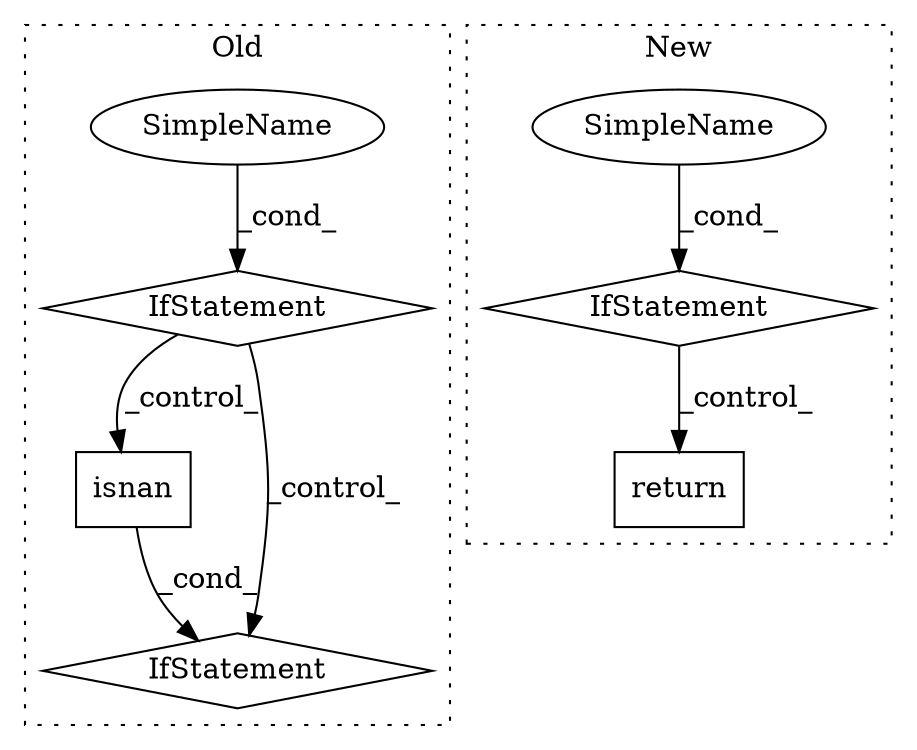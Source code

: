 digraph G {
subgraph cluster0 {
1 [label="isnan" a="32" s="1364,1373" l="6,1" shape="box"];
3 [label="IfStatement" a="25" s="1374" l="3" shape="diamond"];
4 [label="SimpleName" a="42" s="" l="" shape="ellipse"];
5 [label="IfStatement" a="25" s="1317,1340" l="4,2" shape="diamond"];
label = "Old";
style="dotted";
}
subgraph cluster1 {
2 [label="IfStatement" a="25" s="1269,1320" l="4,2" shape="diamond"];
6 [label="SimpleName" a="42" s="" l="" shape="ellipse"];
7 [label="return" a="41" s="1393" l="7" shape="box"];
label = "New";
style="dotted";
}
1 -> 3 [label="_cond_"];
2 -> 7 [label="_control_"];
4 -> 5 [label="_cond_"];
5 -> 1 [label="_control_"];
5 -> 3 [label="_control_"];
6 -> 2 [label="_cond_"];
}